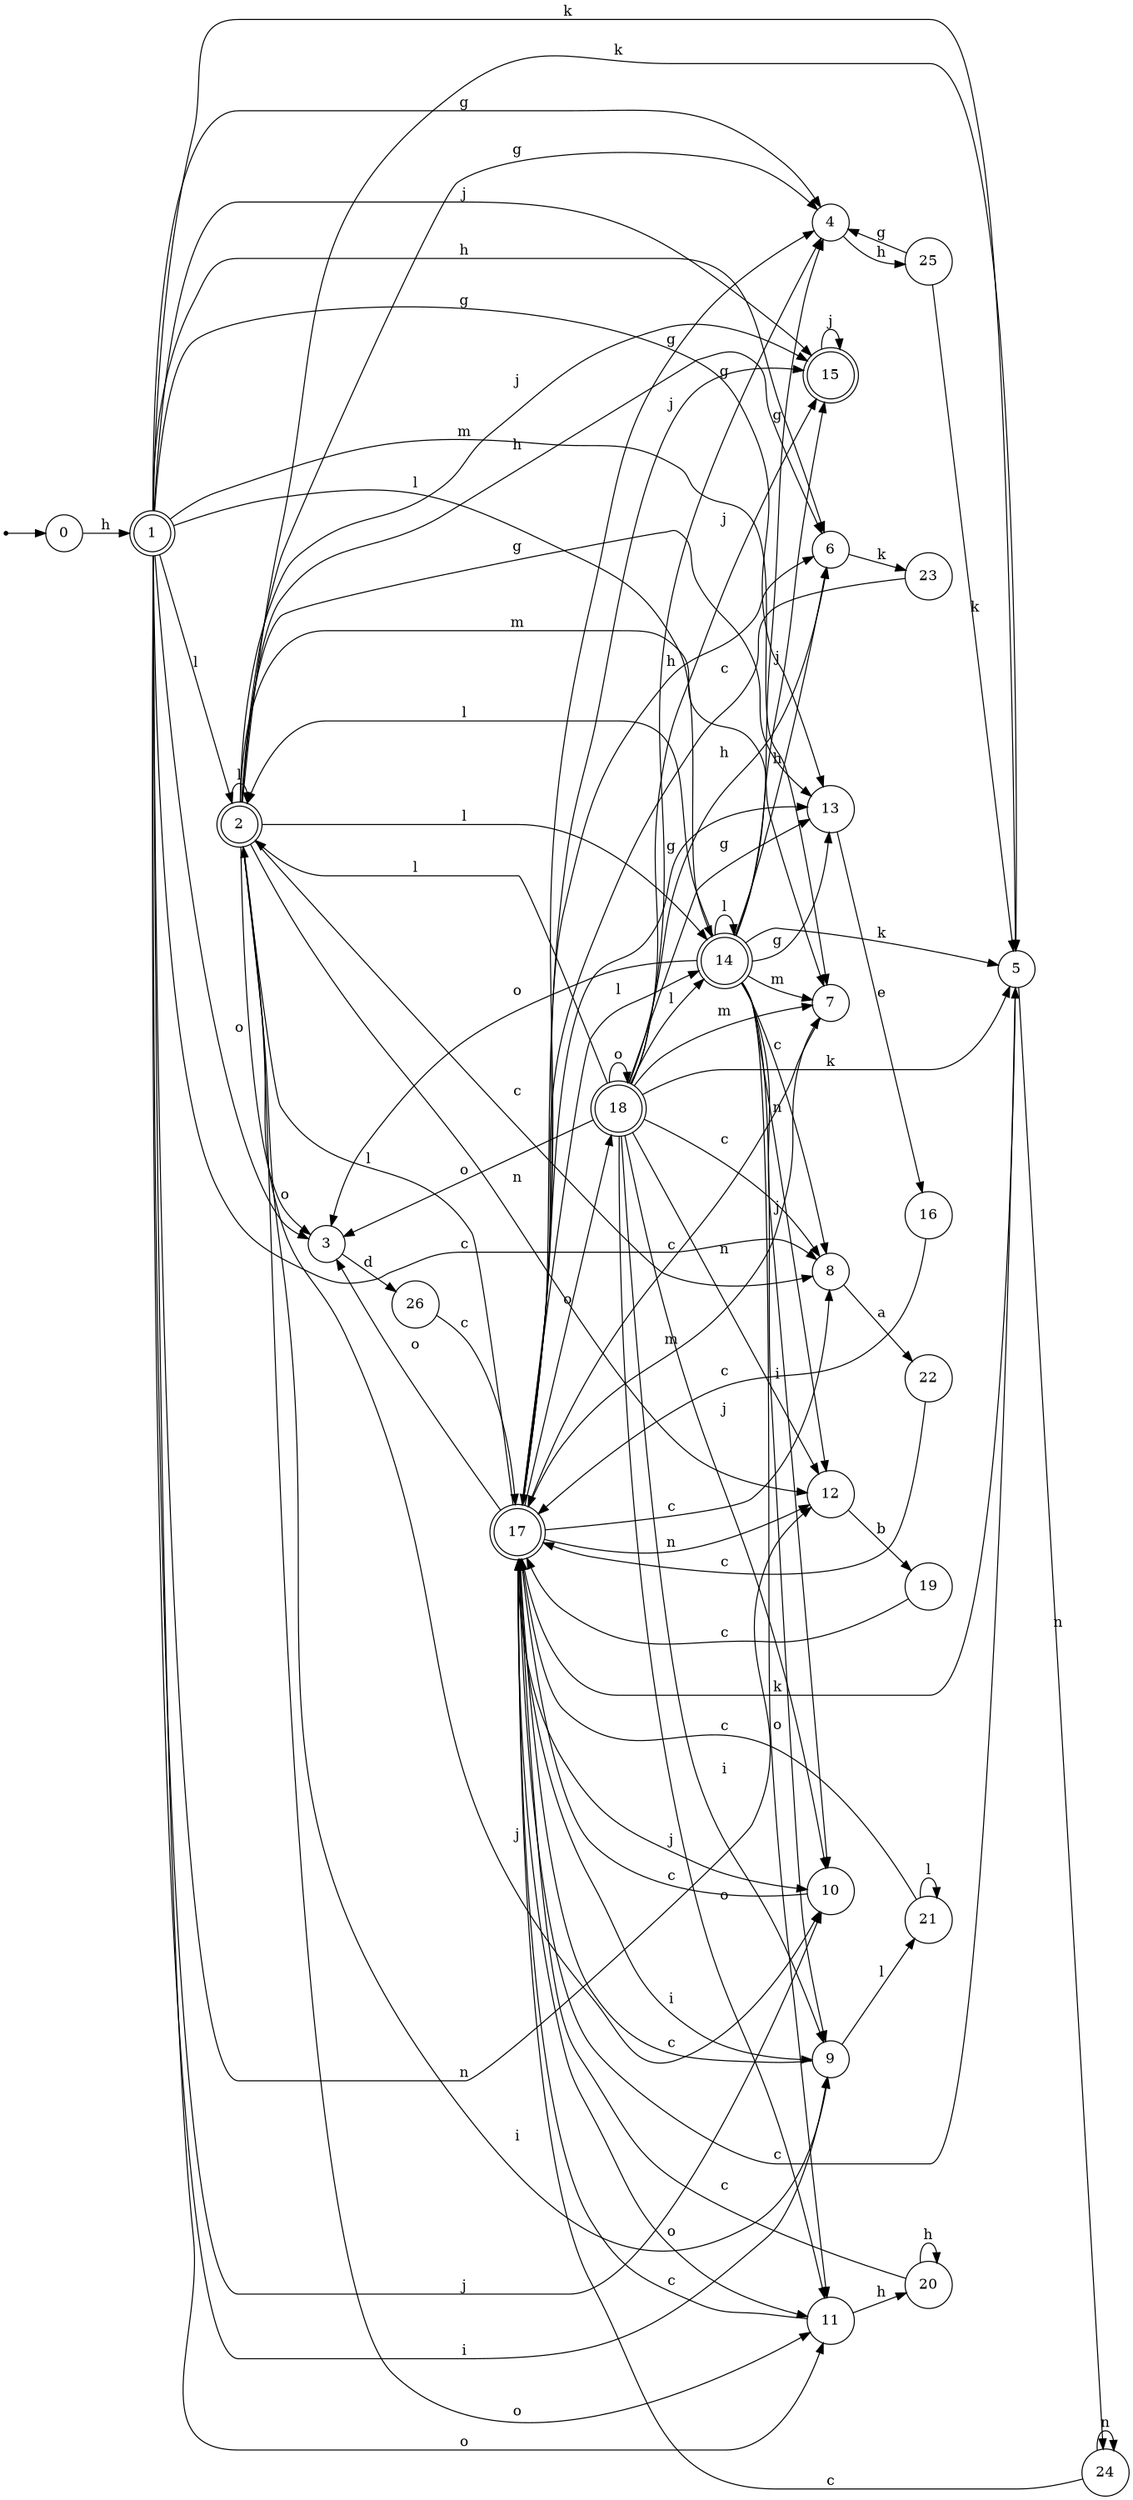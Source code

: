digraph finite_state_machine {
rankdir=LR;
size="20,20";
node [shape = point]; "dummy0"
node [shape = circle]; "0";
"dummy0" -> "0";
node [shape = doublecircle]; "1";node [shape = doublecircle]; "2";node [shape = circle]; "3";
node [shape = circle]; "4";
node [shape = circle]; "5";
node [shape = circle]; "6";
node [shape = circle]; "7";
node [shape = circle]; "8";
node [shape = circle]; "9";
node [shape = circle]; "10";
node [shape = circle]; "11";
node [shape = circle]; "12";
node [shape = circle]; "13";
node [shape = doublecircle]; "14";node [shape = doublecircle]; "15";node [shape = circle]; "16";
node [shape = doublecircle]; "17";node [shape = doublecircle]; "18";node [shape = circle]; "19";
node [shape = circle]; "20";
node [shape = circle]; "21";
node [shape = circle]; "22";
node [shape = circle]; "23";
node [shape = circle]; "24";
node [shape = circle]; "25";
node [shape = circle]; "26";
"0" -> "1" [label = "h"];
 "1" -> "2" [label = "l"];
 "1" -> "14" [label = "l"];
 "1" -> "11" [label = "o"];
 "1" -> "3" [label = "o"];
 "1" -> "4" [label = "g"];
 "1" -> "13" [label = "g"];
 "1" -> "5" [label = "k"];
 "1" -> "6" [label = "h"];
 "1" -> "7" [label = "m"];
 "1" -> "8" [label = "c"];
 "1" -> "9" [label = "i"];
 "1" -> "10" [label = "j"];
 "1" -> "15" [label = "j"];
 "1" -> "12" [label = "n"];
 "15" -> "15" [label = "j"];
 "14" -> "2" [label = "l"];
 "14" -> "14" [label = "l"];
 "14" -> "11" [label = "o"];
 "14" -> "3" [label = "o"];
 "14" -> "4" [label = "g"];
 "14" -> "13" [label = "g"];
 "14" -> "5" [label = "k"];
 "14" -> "6" [label = "h"];
 "14" -> "7" [label = "m"];
 "14" -> "8" [label = "c"];
 "14" -> "9" [label = "i"];
 "14" -> "10" [label = "j"];
 "14" -> "15" [label = "j"];
 "14" -> "12" [label = "n"];
 "13" -> "16" [label = "e"];
 "16" -> "17" [label = "c"];
 "17" -> "11" [label = "o"];
 "17" -> "18" [label = "o"];
 "17" -> "3" [label = "o"];
 "17" -> "4" [label = "g"];
 "17" -> "13" [label = "g"];
 "17" -> "5" [label = "k"];
 "17" -> "6" [label = "h"];
 "17" -> "7" [label = "m"];
 "17" -> "8" [label = "c"];
 "17" -> "9" [label = "i"];
 "17" -> "10" [label = "j"];
 "17" -> "15" [label = "j"];
 "17" -> "12" [label = "n"];
 "17" -> "2" [label = "l"];
 "17" -> "14" [label = "l"];
 "18" -> "11" [label = "o"];
 "18" -> "18" [label = "o"];
 "18" -> "3" [label = "o"];
 "18" -> "4" [label = "g"];
 "18" -> "13" [label = "g"];
 "18" -> "5" [label = "k"];
 "18" -> "6" [label = "h"];
 "18" -> "7" [label = "m"];
 "18" -> "8" [label = "c"];
 "18" -> "9" [label = "i"];
 "18" -> "10" [label = "j"];
 "18" -> "15" [label = "j"];
 "18" -> "12" [label = "n"];
 "18" -> "2" [label = "l"];
 "18" -> "14" [label = "l"];
 "12" -> "19" [label = "b"];
 "19" -> "17" [label = "c"];
 "11" -> "20" [label = "h"];
 "11" -> "17" [label = "c"];
 "20" -> "20" [label = "h"];
 "20" -> "17" [label = "c"];
 "10" -> "17" [label = "c"];
 "9" -> "21" [label = "l"];
 "9" -> "17" [label = "c"];
 "21" -> "21" [label = "l"];
 "21" -> "17" [label = "c"];
 "8" -> "22" [label = "a"];
 "22" -> "17" [label = "c"];
 "7" -> "17" [label = "c"];
 "6" -> "23" [label = "k"];
 "23" -> "17" [label = "c"];
 "5" -> "24" [label = "n"];
 "5" -> "17" [label = "c"];
 "24" -> "24" [label = "n"];
 "24" -> "17" [label = "c"];
 "4" -> "25" [label = "h"];
 "25" -> "4" [label = "g"];
 "25" -> "5" [label = "k"];
 "3" -> "26" [label = "d"];
 "26" -> "17" [label = "c"];
 "2" -> "2" [label = "l"];
 "2" -> "14" [label = "l"];
 "2" -> "11" [label = "o"];
 "2" -> "3" [label = "o"];
 "2" -> "4" [label = "g"];
 "2" -> "13" [label = "g"];
 "2" -> "5" [label = "k"];
 "2" -> "6" [label = "h"];
 "2" -> "7" [label = "m"];
 "2" -> "8" [label = "c"];
 "2" -> "9" [label = "i"];
 "2" -> "10" [label = "j"];
 "2" -> "15" [label = "j"];
 "2" -> "12" [label = "n"];
 }
